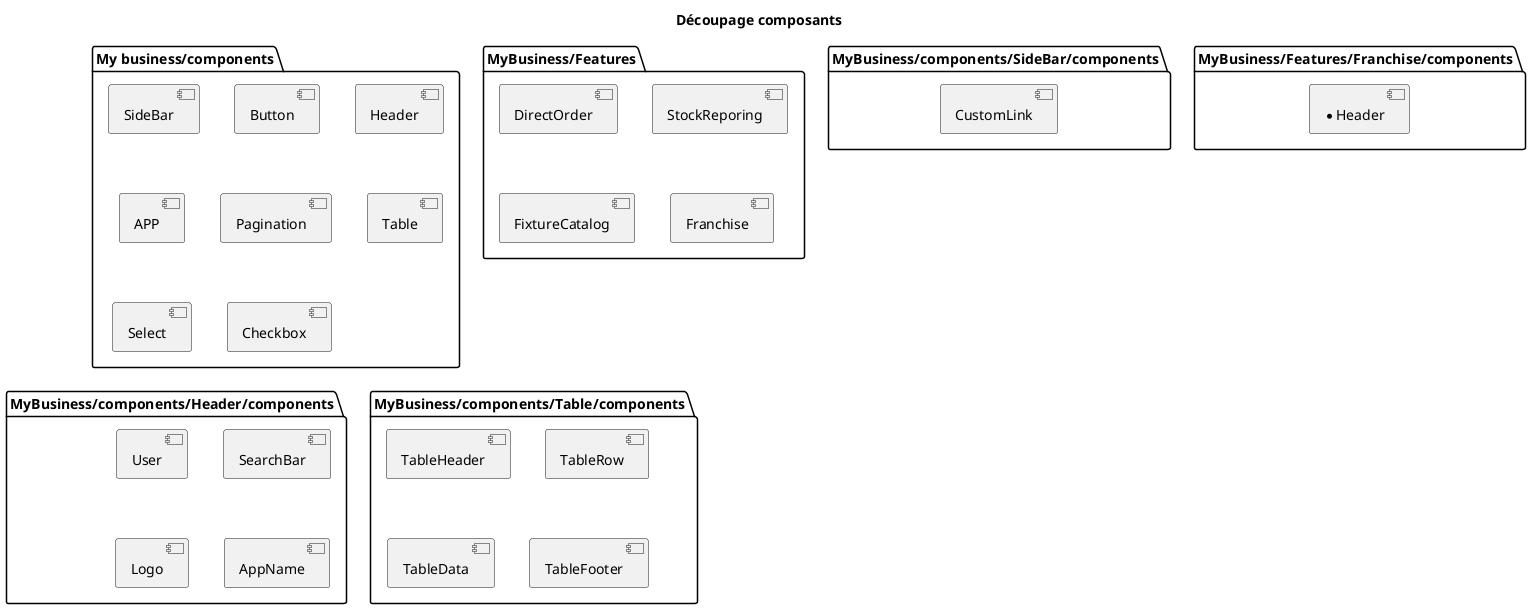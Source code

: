 @startuml listOfComponents
title Découpage composants

package "My business/components" {
  [SideBar] 
  [Button]
  [Header]
  [APP]  
  [Pagination]
  [Table]
  [Select]
  [Checkbox]
}
package "MyBusiness/Features" {
  [DirectOrder]
  [StockReporing]
  [FixtureCatalog]
  [Franchise] 
}
package "MyBusiness/components/Header/components" {
  [User]
  [SearchBar]
  [Logo]
  [AppName]
}
package "MyBusiness/components/SideBar/components" {
  [CustomLink]
}
package "MyBusiness/components/Table/components" {
  [TableHeader]
  [TableRow]
  [TableData]
  [TableFooter]
}
package "MyBusiness/Features/Franchise/components" {
  [*Header]
}
@enduml
